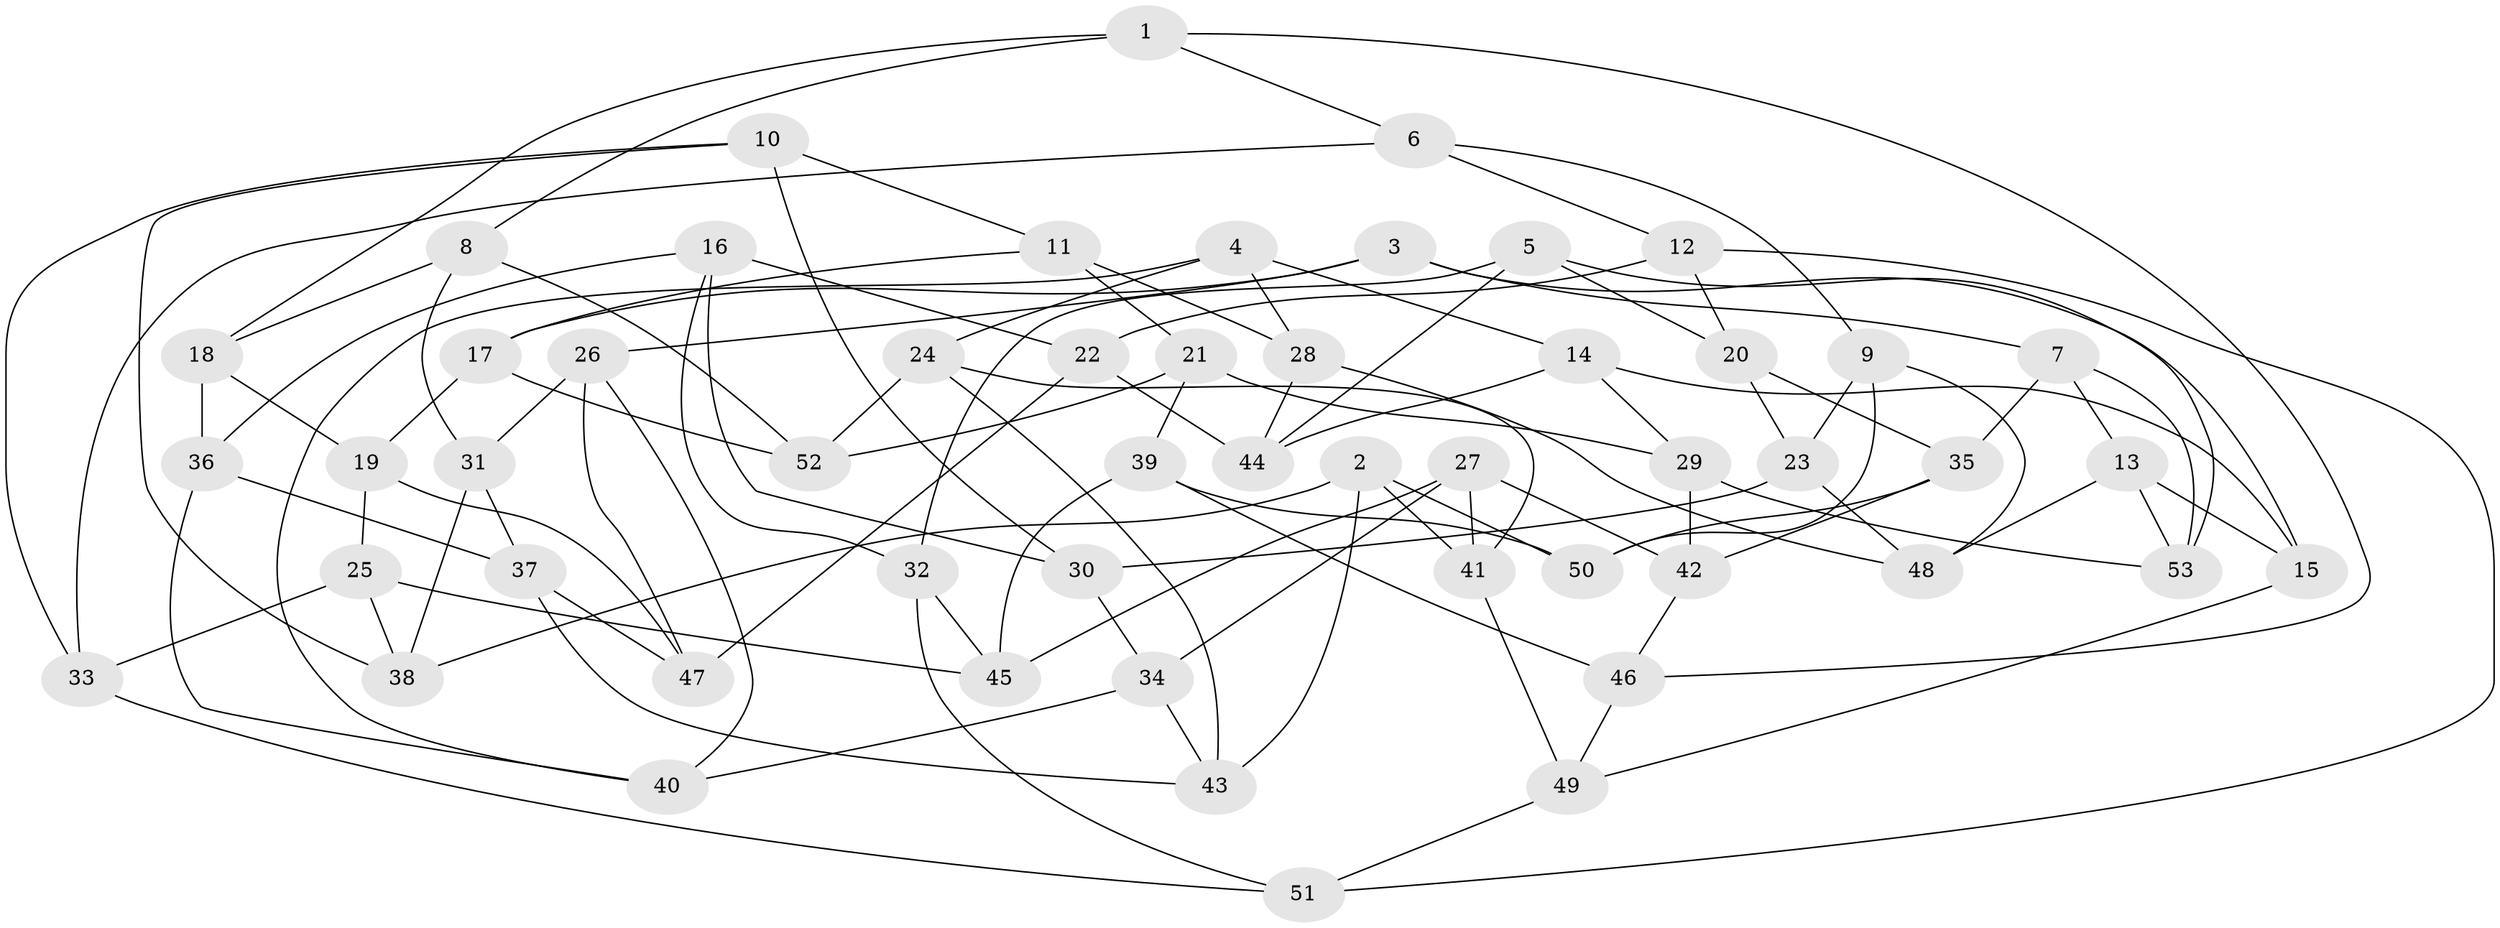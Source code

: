 // coarse degree distribution, {5: 0.13333333333333333, 6: 0.6333333333333333, 4: 0.23333333333333334}
// Generated by graph-tools (version 1.1) at 2025/52/02/27/25 19:52:29]
// undirected, 53 vertices, 106 edges
graph export_dot {
graph [start="1"]
  node [color=gray90,style=filled];
  1;
  2;
  3;
  4;
  5;
  6;
  7;
  8;
  9;
  10;
  11;
  12;
  13;
  14;
  15;
  16;
  17;
  18;
  19;
  20;
  21;
  22;
  23;
  24;
  25;
  26;
  27;
  28;
  29;
  30;
  31;
  32;
  33;
  34;
  35;
  36;
  37;
  38;
  39;
  40;
  41;
  42;
  43;
  44;
  45;
  46;
  47;
  48;
  49;
  50;
  51;
  52;
  53;
  1 -- 46;
  1 -- 18;
  1 -- 6;
  1 -- 8;
  2 -- 41;
  2 -- 38;
  2 -- 43;
  2 -- 50;
  3 -- 17;
  3 -- 15;
  3 -- 26;
  3 -- 7;
  4 -- 24;
  4 -- 14;
  4 -- 40;
  4 -- 28;
  5 -- 32;
  5 -- 53;
  5 -- 44;
  5 -- 20;
  6 -- 12;
  6 -- 33;
  6 -- 9;
  7 -- 13;
  7 -- 35;
  7 -- 53;
  8 -- 31;
  8 -- 52;
  8 -- 18;
  9 -- 48;
  9 -- 50;
  9 -- 23;
  10 -- 33;
  10 -- 11;
  10 -- 30;
  10 -- 38;
  11 -- 28;
  11 -- 17;
  11 -- 21;
  12 -- 51;
  12 -- 22;
  12 -- 20;
  13 -- 53;
  13 -- 48;
  13 -- 15;
  14 -- 29;
  14 -- 44;
  14 -- 15;
  15 -- 49;
  16 -- 36;
  16 -- 32;
  16 -- 22;
  16 -- 30;
  17 -- 52;
  17 -- 19;
  18 -- 36;
  18 -- 19;
  19 -- 47;
  19 -- 25;
  20 -- 23;
  20 -- 35;
  21 -- 39;
  21 -- 29;
  21 -- 52;
  22 -- 44;
  22 -- 47;
  23 -- 30;
  23 -- 48;
  24 -- 41;
  24 -- 43;
  24 -- 52;
  25 -- 33;
  25 -- 45;
  25 -- 38;
  26 -- 31;
  26 -- 47;
  26 -- 40;
  27 -- 42;
  27 -- 45;
  27 -- 41;
  27 -- 34;
  28 -- 44;
  28 -- 48;
  29 -- 53;
  29 -- 42;
  30 -- 34;
  31 -- 37;
  31 -- 38;
  32 -- 51;
  32 -- 45;
  33 -- 51;
  34 -- 43;
  34 -- 40;
  35 -- 50;
  35 -- 42;
  36 -- 40;
  36 -- 37;
  37 -- 43;
  37 -- 47;
  39 -- 50;
  39 -- 46;
  39 -- 45;
  41 -- 49;
  42 -- 46;
  46 -- 49;
  49 -- 51;
}

